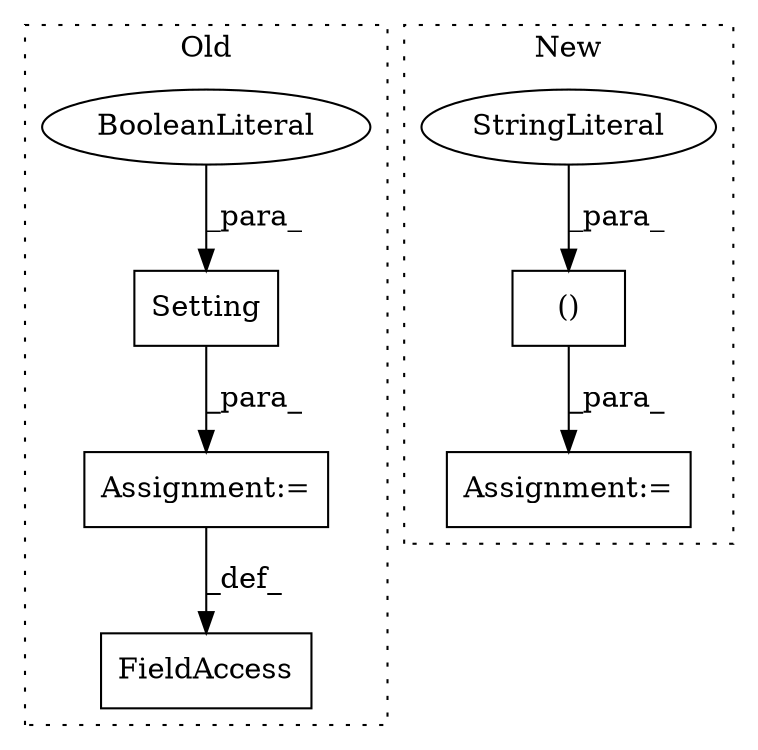 digraph G {
subgraph cluster0 {
1 [label="Setting" a="32" s="909,921" l="8,1" shape="box"];
3 [label="FieldAccess" a="22" s="897" l="11" shape="box"];
4 [label="Assignment:=" a="7" s="908" l="1" shape="box"];
6 [label="BooleanLiteral" a="9" s="917" l="4" shape="ellipse"];
label = "Old";
style="dotted";
}
subgraph cluster1 {
2 [label="()" a="106" s="3115" l="128" shape="box"];
5 [label="Assignment:=" a="7" s="3031" l="1" shape="box"];
7 [label="StringLiteral" a="45" s="3115" l="34" shape="ellipse"];
label = "New";
style="dotted";
}
1 -> 4 [label="_para_"];
2 -> 5 [label="_para_"];
4 -> 3 [label="_def_"];
6 -> 1 [label="_para_"];
7 -> 2 [label="_para_"];
}